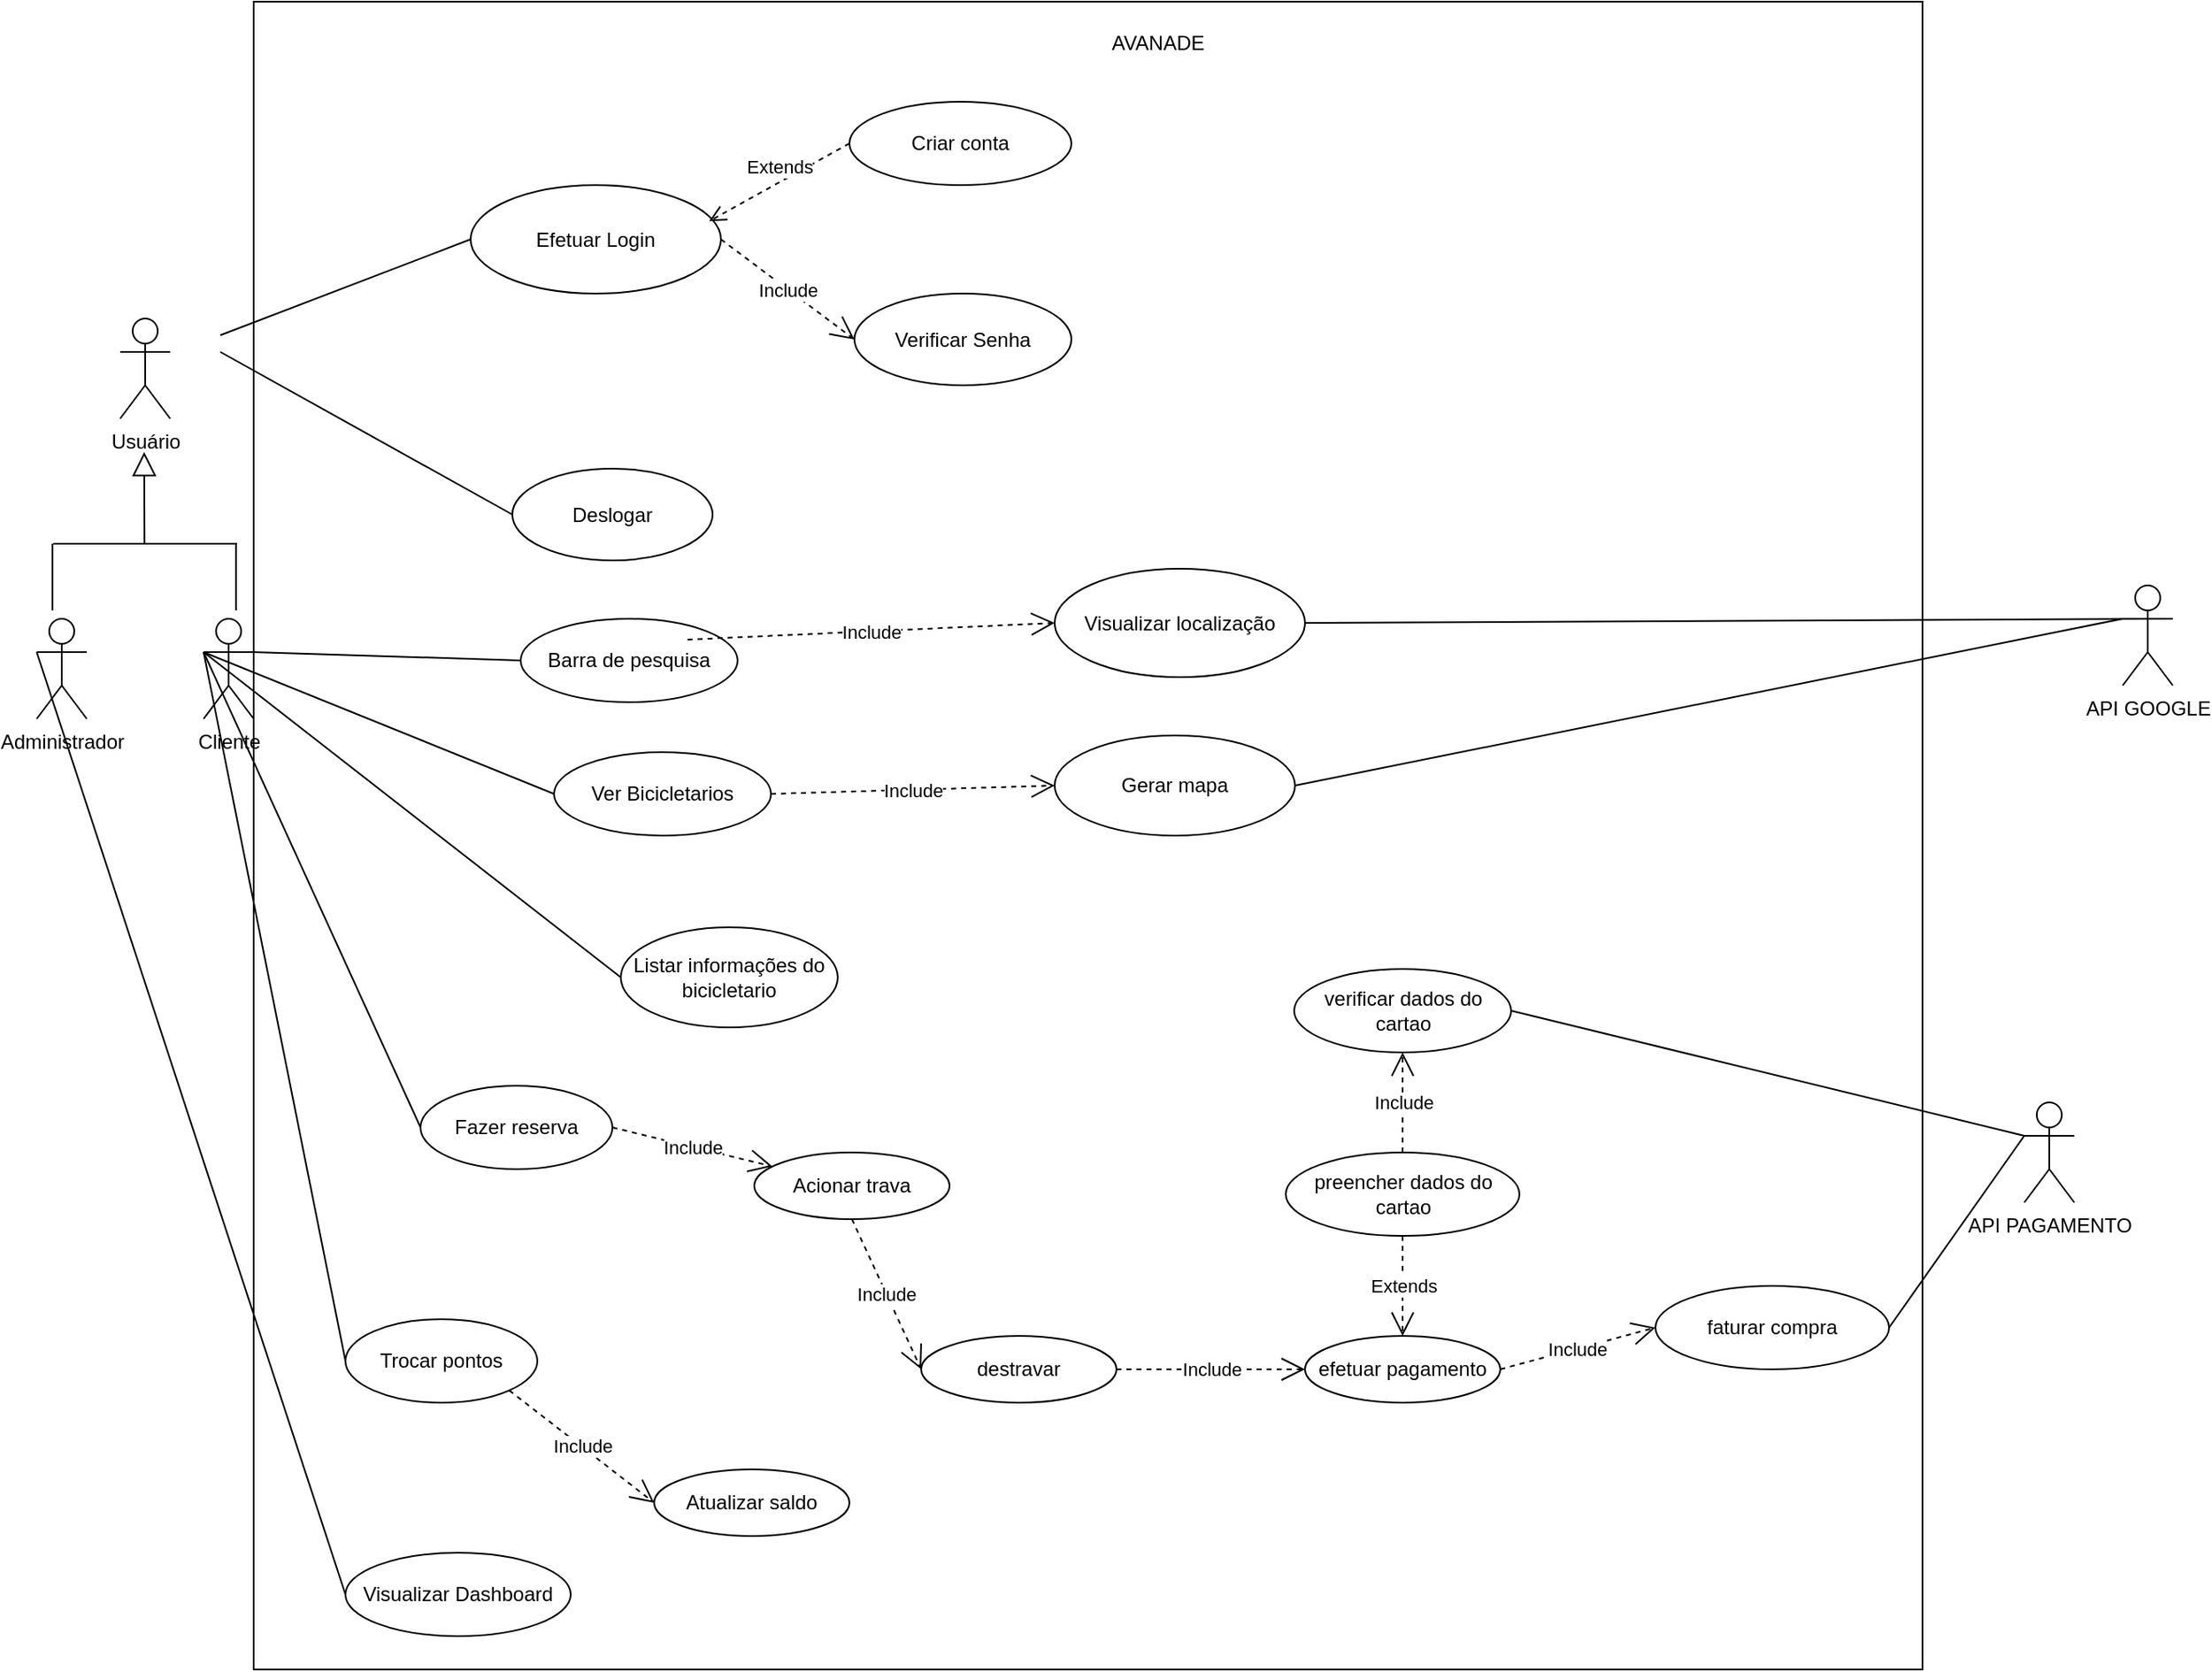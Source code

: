 <mxfile version="17.1.4" type="device"><diagram id="GZXWrVHv-di4YtHyT1ku" name="Page-1"><mxGraphModel dx="1038" dy="1690" grid="1" gridSize="10" guides="1" tooltips="1" connect="1" arrows="1" fold="1" page="1" pageScale="1" pageWidth="827" pageHeight="1169" math="0" shadow="0"><root><mxCell id="0"/><mxCell id="1" parent="0"/><mxCell id="AdSebZUMr9jKfFT_vutr-1" value="Usuário" style="shape=umlActor;verticalLabelPosition=bottom;verticalAlign=top;html=1;outlineConnect=0;" parent="1" vertex="1"><mxGeometry x="100" y="160" width="30" height="60" as="geometry"/></mxCell><mxCell id="AdSebZUMr9jKfFT_vutr-3" value="" style="whiteSpace=wrap;html=1;aspect=fixed;" parent="1" vertex="1"><mxGeometry x="180" y="-30" width="1000" height="1000" as="geometry"/></mxCell><mxCell id="AdSebZUMr9jKfFT_vutr-4" value="AVANADE" style="text;html=1;strokeColor=none;fillColor=none;align=center;verticalAlign=middle;whiteSpace=wrap;rounded=0;" parent="1" vertex="1"><mxGeometry x="692" y="-20" width="60" height="30" as="geometry"/></mxCell><mxCell id="AdSebZUMr9jKfFT_vutr-6" value="Efetuar Login" style="ellipse;whiteSpace=wrap;html=1;" parent="1" vertex="1"><mxGeometry x="310" y="80" width="150" height="65" as="geometry"/></mxCell><mxCell id="AdSebZUMr9jKfFT_vutr-8" value="Criar conta" style="ellipse;whiteSpace=wrap;html=1;" parent="1" vertex="1"><mxGeometry x="537" y="30" width="133" height="50" as="geometry"/></mxCell><mxCell id="AdSebZUMr9jKfFT_vutr-9" value="Listar informações do bicicletario" style="ellipse;whiteSpace=wrap;html=1;" parent="1" vertex="1"><mxGeometry x="400" y="525" width="130" height="60" as="geometry"/></mxCell><mxCell id="AdSebZUMr9jKfFT_vutr-10" value="Deslogar" style="ellipse;whiteSpace=wrap;html=1;" parent="1" vertex="1"><mxGeometry x="335" y="250" width="120" height="55" as="geometry"/></mxCell><mxCell id="AdSebZUMr9jKfFT_vutr-11" value="Ver Bicicletarios" style="ellipse;whiteSpace=wrap;html=1;" parent="1" vertex="1"><mxGeometry x="360" y="420" width="130" height="50" as="geometry"/></mxCell><mxCell id="AdSebZUMr9jKfFT_vutr-15" value="Visualizar localização" style="ellipse;whiteSpace=wrap;html=1;" parent="1" vertex="1"><mxGeometry x="660" y="310" width="150" height="65" as="geometry"/></mxCell><mxCell id="AdSebZUMr9jKfFT_vutr-17" value="Visualizar Dashboard" style="ellipse;whiteSpace=wrap;html=1;" parent="1" vertex="1"><mxGeometry x="235" y="900" width="135" height="50" as="geometry"/></mxCell><mxCell id="AdSebZUMr9jKfFT_vutr-18" value="Barra de pesquisa" style="ellipse;whiteSpace=wrap;html=1;" parent="1" vertex="1"><mxGeometry x="340" y="340" width="130" height="50" as="geometry"/></mxCell><mxCell id="AdSebZUMr9jKfFT_vutr-19" value="Administrador" style="shape=umlActor;verticalLabelPosition=bottom;verticalAlign=top;html=1;outlineConnect=0;" parent="1" vertex="1"><mxGeometry x="50" y="340" width="30" height="60" as="geometry"/></mxCell><mxCell id="AdSebZUMr9jKfFT_vutr-20" value="Cliente" style="shape=umlActor;verticalLabelPosition=bottom;verticalAlign=top;html=1;outlineConnect=0;" parent="1" vertex="1"><mxGeometry x="150" y="340" width="30" height="60" as="geometry"/></mxCell><mxCell id="AdSebZUMr9jKfFT_vutr-23" value="" style="endArrow=block;endFill=0;endSize=12;html=1;rounded=0;" parent="1" edge="1"><mxGeometry width="160" relative="1" as="geometry"><mxPoint x="114.59" y="295" as="sourcePoint"/><mxPoint x="114.41" y="240" as="targetPoint"/></mxGeometry></mxCell><mxCell id="AdSebZUMr9jKfFT_vutr-26" value="" style="endArrow=none;html=1;rounded=0;" parent="1" edge="1"><mxGeometry width="50" height="50" relative="1" as="geometry"><mxPoint x="60" y="295" as="sourcePoint"/><mxPoint x="170" y="295" as="targetPoint"/></mxGeometry></mxCell><mxCell id="AdSebZUMr9jKfFT_vutr-28" value="" style="endArrow=none;html=1;rounded=0;" parent="1" edge="1"><mxGeometry width="50" height="50" relative="1" as="geometry"><mxPoint x="169.41" y="295" as="sourcePoint"/><mxPoint x="169.41" y="335" as="targetPoint"/></mxGeometry></mxCell><mxCell id="AdSebZUMr9jKfFT_vutr-29" value="" style="endArrow=none;html=1;rounded=0;" parent="1" edge="1"><mxGeometry width="50" height="50" relative="1" as="geometry"><mxPoint x="59.41" y="295" as="sourcePoint"/><mxPoint x="59.41" y="335" as="targetPoint"/></mxGeometry></mxCell><mxCell id="AdSebZUMr9jKfFT_vutr-30" value="Verificar Senha" style="ellipse;whiteSpace=wrap;html=1;" parent="1" vertex="1"><mxGeometry x="540" y="145" width="130" height="55" as="geometry"/></mxCell><mxCell id="AdSebZUMr9jKfFT_vutr-36" value="" style="endArrow=none;html=1;rounded=0;entryX=0;entryY=0.5;entryDx=0;entryDy=0;" parent="1" target="AdSebZUMr9jKfFT_vutr-6" edge="1"><mxGeometry width="50" height="50" relative="1" as="geometry"><mxPoint x="160" y="170" as="sourcePoint"/><mxPoint x="210" y="200" as="targetPoint"/></mxGeometry></mxCell><mxCell id="AdSebZUMr9jKfFT_vutr-37" value="" style="endArrow=none;html=1;rounded=0;entryX=0;entryY=0.5;entryDx=0;entryDy=0;exitX=1;exitY=0.333;exitDx=0;exitDy=0;exitPerimeter=0;" parent="1" source="AdSebZUMr9jKfFT_vutr-20" target="AdSebZUMr9jKfFT_vutr-18" edge="1"><mxGeometry width="50" height="50" relative="1" as="geometry"><mxPoint x="160" y="200" as="sourcePoint"/><mxPoint x="220" y="210" as="targetPoint"/></mxGeometry></mxCell><mxCell id="AdSebZUMr9jKfFT_vutr-38" value="" style="endArrow=none;html=1;rounded=0;entryX=0;entryY=0.5;entryDx=0;entryDy=0;" parent="1" target="AdSebZUMr9jKfFT_vutr-10" edge="1"><mxGeometry width="50" height="50" relative="1" as="geometry"><mxPoint x="160" y="180" as="sourcePoint"/><mxPoint x="240" y="195" as="targetPoint"/></mxGeometry></mxCell><mxCell id="AdSebZUMr9jKfFT_vutr-39" value="Extends" style="html=1;verticalAlign=bottom;endArrow=open;dashed=1;endSize=8;rounded=0;exitX=0;exitY=0.5;exitDx=0;exitDy=0;entryX=0.953;entryY=0.333;entryDx=0;entryDy=0;entryPerimeter=0;" parent="1" source="AdSebZUMr9jKfFT_vutr-8" target="AdSebZUMr9jKfFT_vutr-6" edge="1"><mxGeometry relative="1" as="geometry"><mxPoint x="530" y="199.05" as="sourcePoint"/><mxPoint x="450" y="199.05" as="targetPoint"/></mxGeometry></mxCell><mxCell id="AdSebZUMr9jKfFT_vutr-40" value="Include" style="endArrow=open;endSize=12;dashed=1;html=1;rounded=0;exitX=1;exitY=0.5;exitDx=0;exitDy=0;entryX=0;entryY=0.5;entryDx=0;entryDy=0;" parent="1" source="AdSebZUMr9jKfFT_vutr-6" target="AdSebZUMr9jKfFT_vutr-30" edge="1"><mxGeometry width="160" relative="1" as="geometry"><mxPoint x="440" y="200" as="sourcePoint"/><mxPoint x="600" y="210" as="targetPoint"/></mxGeometry></mxCell><mxCell id="AdSebZUMr9jKfFT_vutr-41" value="" style="endArrow=none;html=1;rounded=0;exitX=0;exitY=0.5;exitDx=0;exitDy=0;entryX=0;entryY=0.333;entryDx=0;entryDy=0;entryPerimeter=0;" parent="1" source="AdSebZUMr9jKfFT_vutr-17" target="AdSebZUMr9jKfFT_vutr-19" edge="1"><mxGeometry width="50" height="50" relative="1" as="geometry"><mxPoint x="580" y="480" as="sourcePoint"/><mxPoint x="200" y="410" as="targetPoint"/></mxGeometry></mxCell><mxCell id="AdSebZUMr9jKfFT_vutr-46" value="" style="endArrow=none;html=1;rounded=0;entryX=0;entryY=0.5;entryDx=0;entryDy=0;" parent="1" target="AdSebZUMr9jKfFT_vutr-11" edge="1"><mxGeometry width="50" height="50" relative="1" as="geometry"><mxPoint x="150" y="360" as="sourcePoint"/><mxPoint x="580" y="340" as="targetPoint"/></mxGeometry></mxCell><mxCell id="AdSebZUMr9jKfFT_vutr-48" value="" style="endArrow=none;html=1;rounded=0;exitX=0;exitY=0.5;exitDx=0;exitDy=0;entryX=0;entryY=0.333;entryDx=0;entryDy=0;entryPerimeter=0;" parent="1" source="AdSebZUMr9jKfFT_vutr-9" target="AdSebZUMr9jKfFT_vutr-20" edge="1"><mxGeometry width="50" height="50" relative="1" as="geometry"><mxPoint x="530" y="480" as="sourcePoint"/><mxPoint x="160" y="250" as="targetPoint"/></mxGeometry></mxCell><mxCell id="AdSebZUMr9jKfFT_vutr-53" value="Include" style="endArrow=open;endSize=12;dashed=1;html=1;rounded=0;exitX=1;exitY=0.5;exitDx=0;exitDy=0;entryX=0;entryY=0.5;entryDx=0;entryDy=0;" parent="1" target="AdSebZUMr9jKfFT_vutr-15" edge="1"><mxGeometry width="160" relative="1" as="geometry"><mxPoint x="440" y="352.5" as="sourcePoint"/><mxPoint x="570" y="353" as="targetPoint"/></mxGeometry></mxCell><mxCell id="QLEdvA-SgEtmJ3pjzT7G-2" value="Include" style="endArrow=open;endSize=12;dashed=1;html=1;rounded=0;exitX=1;exitY=0.5;exitDx=0;exitDy=0;entryX=0;entryY=0.5;entryDx=0;entryDy=0;" parent="1" source="AdSebZUMr9jKfFT_vutr-11" target="QLEdvA-SgEtmJ3pjzT7G-3" edge="1"><mxGeometry width="160" relative="1" as="geometry"><mxPoint x="450" y="362.5" as="sourcePoint"/><mxPoint x="570" y="360" as="targetPoint"/><Array as="points"/></mxGeometry></mxCell><mxCell id="QLEdvA-SgEtmJ3pjzT7G-3" value="Gerar mapa" style="ellipse;whiteSpace=wrap;html=1;" parent="1" vertex="1"><mxGeometry x="660" y="410" width="144" height="60" as="geometry"/></mxCell><mxCell id="QLEdvA-SgEtmJ3pjzT7G-4" value="API GOOGLE" style="shape=umlActor;verticalLabelPosition=bottom;verticalAlign=top;html=1;outlineConnect=0;" parent="1" vertex="1"><mxGeometry x="1300" y="320" width="30" height="60" as="geometry"/></mxCell><mxCell id="QLEdvA-SgEtmJ3pjzT7G-5" value="" style="endArrow=none;html=1;rounded=0;exitX=0;exitY=0.333;exitDx=0;exitDy=0;entryX=1;entryY=0.5;entryDx=0;entryDy=0;exitPerimeter=0;" parent="1" source="QLEdvA-SgEtmJ3pjzT7G-4" target="QLEdvA-SgEtmJ3pjzT7G-3" edge="1"><mxGeometry width="50" height="50" relative="1" as="geometry"><mxPoint x="1000" y="550" as="sourcePoint"/><mxPoint x="760" y="325" as="targetPoint"/></mxGeometry></mxCell><mxCell id="QLEdvA-SgEtmJ3pjzT7G-6" value="" style="endArrow=none;html=1;rounded=0;exitX=1;exitY=0.333;exitDx=0;exitDy=0;entryX=1;entryY=0.5;entryDx=0;entryDy=0;exitPerimeter=0;" parent="1" source="QLEdvA-SgEtmJ3pjzT7G-4" target="AdSebZUMr9jKfFT_vutr-15" edge="1"><mxGeometry width="50" height="50" relative="1" as="geometry"><mxPoint x="1000" y="400" as="sourcePoint"/><mxPoint x="685" y="435" as="targetPoint"/></mxGeometry></mxCell><mxCell id="QLEdvA-SgEtmJ3pjzT7G-7" value="Fazer reserva" style="ellipse;whiteSpace=wrap;html=1;" parent="1" vertex="1"><mxGeometry x="280" y="620" width="115" height="50" as="geometry"/></mxCell><mxCell id="QLEdvA-SgEtmJ3pjzT7G-8" value="" style="endArrow=none;html=1;rounded=0;exitX=0;exitY=0.333;exitDx=0;exitDy=0;entryX=0;entryY=0.5;entryDx=0;entryDy=0;exitPerimeter=0;" parent="1" source="AdSebZUMr9jKfFT_vutr-20" target="QLEdvA-SgEtmJ3pjzT7G-7" edge="1"><mxGeometry width="50" height="50" relative="1" as="geometry"><mxPoint x="1010" y="410" as="sourcePoint"/><mxPoint x="695" y="445" as="targetPoint"/></mxGeometry></mxCell><mxCell id="QLEdvA-SgEtmJ3pjzT7G-10" value="Include" style="endArrow=open;endSize=12;dashed=1;html=1;rounded=0;exitX=1;exitY=0.5;exitDx=0;exitDy=0;" parent="1" source="QLEdvA-SgEtmJ3pjzT7G-7" target="QLEdvA-SgEtmJ3pjzT7G-12" edge="1"><mxGeometry width="160" relative="1" as="geometry"><mxPoint x="440" y="622.5" as="sourcePoint"/><mxPoint x="565" y="627.5" as="targetPoint"/><Array as="points"/></mxGeometry></mxCell><mxCell id="QLEdvA-SgEtmJ3pjzT7G-12" value="Acionar trava" style="ellipse;whiteSpace=wrap;html=1;" parent="1" vertex="1"><mxGeometry x="480" y="660" width="117" height="40" as="geometry"/></mxCell><mxCell id="QLEdvA-SgEtmJ3pjzT7G-14" value="Include" style="endArrow=open;endSize=12;dashed=1;html=1;rounded=0;exitX=0.5;exitY=1;exitDx=0;exitDy=0;entryX=0;entryY=0.5;entryDx=0;entryDy=0;" parent="1" source="QLEdvA-SgEtmJ3pjzT7G-12" target="QLEdvA-SgEtmJ3pjzT7G-16" edge="1"><mxGeometry width="160" relative="1" as="geometry"><mxPoint x="659.5" y="640" as="sourcePoint"/><mxPoint x="784.5" y="645" as="targetPoint"/><Array as="points"/></mxGeometry></mxCell><mxCell id="QLEdvA-SgEtmJ3pjzT7G-16" value="destravar" style="ellipse;whiteSpace=wrap;html=1;" parent="1" vertex="1"><mxGeometry x="580" y="770" width="117" height="40" as="geometry"/></mxCell><mxCell id="QLEdvA-SgEtmJ3pjzT7G-17" value="efetuar pagamento" style="ellipse;whiteSpace=wrap;html=1;" parent="1" vertex="1"><mxGeometry x="810" y="770" width="117" height="40" as="geometry"/></mxCell><mxCell id="QLEdvA-SgEtmJ3pjzT7G-18" value="Include" style="endArrow=open;endSize=12;dashed=1;html=1;rounded=0;exitX=1;exitY=0.5;exitDx=0;exitDy=0;" parent="1" source="QLEdvA-SgEtmJ3pjzT7G-16" target="QLEdvA-SgEtmJ3pjzT7G-17" edge="1"><mxGeometry width="160" relative="1" as="geometry"><mxPoint x="710.0" y="740" as="sourcePoint"/><mxPoint x="793.0" y="800" as="targetPoint"/><Array as="points"/></mxGeometry></mxCell><mxCell id="QLEdvA-SgEtmJ3pjzT7G-27" value="Extends" style="endArrow=open;endSize=12;dashed=1;html=1;rounded=0;exitX=0.5;exitY=1;exitDx=0;exitDy=0;entryX=0.5;entryY=0;entryDx=0;entryDy=0;" parent="1" source="QLEdvA-SgEtmJ3pjzT7G-29" target="QLEdvA-SgEtmJ3pjzT7G-17" edge="1"><mxGeometry width="160" relative="1" as="geometry"><mxPoint x="745.515" y="720.0" as="sourcePoint"/><mxPoint x="867.0" y="715.4" as="targetPoint"/></mxGeometry></mxCell><mxCell id="QLEdvA-SgEtmJ3pjzT7G-29" value="preencher dados do cartao" style="ellipse;whiteSpace=wrap;html=1;" parent="1" vertex="1"><mxGeometry x="798.5" y="660" width="140" height="50" as="geometry"/></mxCell><mxCell id="QLEdvA-SgEtmJ3pjzT7G-30" value="Include" style="endArrow=open;endSize=12;dashed=1;html=1;rounded=0;exitX=0.5;exitY=0;exitDx=0;exitDy=0;entryX=0.5;entryY=1;entryDx=0;entryDy=0;" parent="1" source="QLEdvA-SgEtmJ3pjzT7G-29" target="QLEdvA-SgEtmJ3pjzT7G-31" edge="1"><mxGeometry width="160" relative="1" as="geometry"><mxPoint x="827.0" y="530" as="sourcePoint"/><mxPoint x="940.0" y="530" as="targetPoint"/><Array as="points"/></mxGeometry></mxCell><mxCell id="QLEdvA-SgEtmJ3pjzT7G-31" value="verificar dados do cartao" style="ellipse;whiteSpace=wrap;html=1;" parent="1" vertex="1"><mxGeometry x="803.5" y="550" width="130" height="50" as="geometry"/></mxCell><mxCell id="QLEdvA-SgEtmJ3pjzT7G-33" value="" style="endArrow=none;html=1;rounded=0;entryX=1;entryY=0.5;entryDx=0;entryDy=0;exitX=0;exitY=0.333;exitDx=0;exitDy=0;exitPerimeter=0;" parent="1" source="QLEdvA-SgEtmJ3pjzT7G-37" target="QLEdvA-SgEtmJ3pjzT7G-31" edge="1"><mxGeometry width="50" height="50" relative="1" as="geometry"><mxPoint x="1200" y="390" as="sourcePoint"/><mxPoint x="685" y="435" as="targetPoint"/></mxGeometry></mxCell><mxCell id="QLEdvA-SgEtmJ3pjzT7G-34" value="Include" style="endArrow=open;endSize=12;dashed=1;html=1;rounded=0;exitX=1;exitY=0.5;exitDx=0;exitDy=0;entryX=0;entryY=0.5;entryDx=0;entryDy=0;" parent="1" source="QLEdvA-SgEtmJ3pjzT7G-17" target="QLEdvA-SgEtmJ3pjzT7G-36" edge="1"><mxGeometry width="160" relative="1" as="geometry"><mxPoint x="707.0" y="800" as="sourcePoint"/><mxPoint x="1050" y="790" as="targetPoint"/><Array as="points"/></mxGeometry></mxCell><mxCell id="QLEdvA-SgEtmJ3pjzT7G-36" value="faturar compra" style="ellipse;whiteSpace=wrap;html=1;" parent="1" vertex="1"><mxGeometry x="1020" y="740" width="140" height="50" as="geometry"/></mxCell><mxCell id="QLEdvA-SgEtmJ3pjzT7G-37" value="API PAGAMENTO" style="shape=umlActor;verticalLabelPosition=bottom;verticalAlign=top;html=1;outlineConnect=0;" parent="1" vertex="1"><mxGeometry x="1241" y="630" width="30" height="60" as="geometry"/></mxCell><mxCell id="QLEdvA-SgEtmJ3pjzT7G-38" value="" style="endArrow=none;html=1;rounded=0;entryX=1;entryY=0.5;entryDx=0;entryDy=0;exitX=0;exitY=0.333;exitDx=0;exitDy=0;exitPerimeter=0;" parent="1" source="QLEdvA-SgEtmJ3pjzT7G-37" target="QLEdvA-SgEtmJ3pjzT7G-36" edge="1"><mxGeometry width="50" height="50" relative="1" as="geometry"><mxPoint x="1251" y="660" as="sourcePoint"/><mxPoint x="943.5" y="585" as="targetPoint"/></mxGeometry></mxCell><mxCell id="QLEdvA-SgEtmJ3pjzT7G-39" value="Trocar pontos" style="ellipse;whiteSpace=wrap;html=1;" parent="1" vertex="1"><mxGeometry x="235" y="760" width="115" height="50" as="geometry"/></mxCell><mxCell id="QLEdvA-SgEtmJ3pjzT7G-40" value="" style="endArrow=none;html=1;rounded=0;entryX=0;entryY=0.5;entryDx=0;entryDy=0;" parent="1" target="QLEdvA-SgEtmJ3pjzT7G-39" edge="1"><mxGeometry width="50" height="50" relative="1" as="geometry"><mxPoint x="150" y="360" as="sourcePoint"/><mxPoint x="290.0" y="655" as="targetPoint"/></mxGeometry></mxCell><mxCell id="QLEdvA-SgEtmJ3pjzT7G-41" value="Include" style="endArrow=open;endSize=12;dashed=1;html=1;rounded=0;exitX=1;exitY=1;exitDx=0;exitDy=0;entryX=0;entryY=0.5;entryDx=0;entryDy=0;" parent="1" source="QLEdvA-SgEtmJ3pjzT7G-39" target="QLEdvA-SgEtmJ3pjzT7G-42" edge="1"><mxGeometry width="160" relative="1" as="geometry"><mxPoint x="350.0" y="800" as="sourcePoint"/><mxPoint x="430" y="820" as="targetPoint"/><Array as="points"/></mxGeometry></mxCell><mxCell id="QLEdvA-SgEtmJ3pjzT7G-42" value="Atualizar saldo" style="ellipse;whiteSpace=wrap;html=1;" parent="1" vertex="1"><mxGeometry x="420" y="850" width="117" height="40" as="geometry"/></mxCell></root></mxGraphModel></diagram></mxfile>
